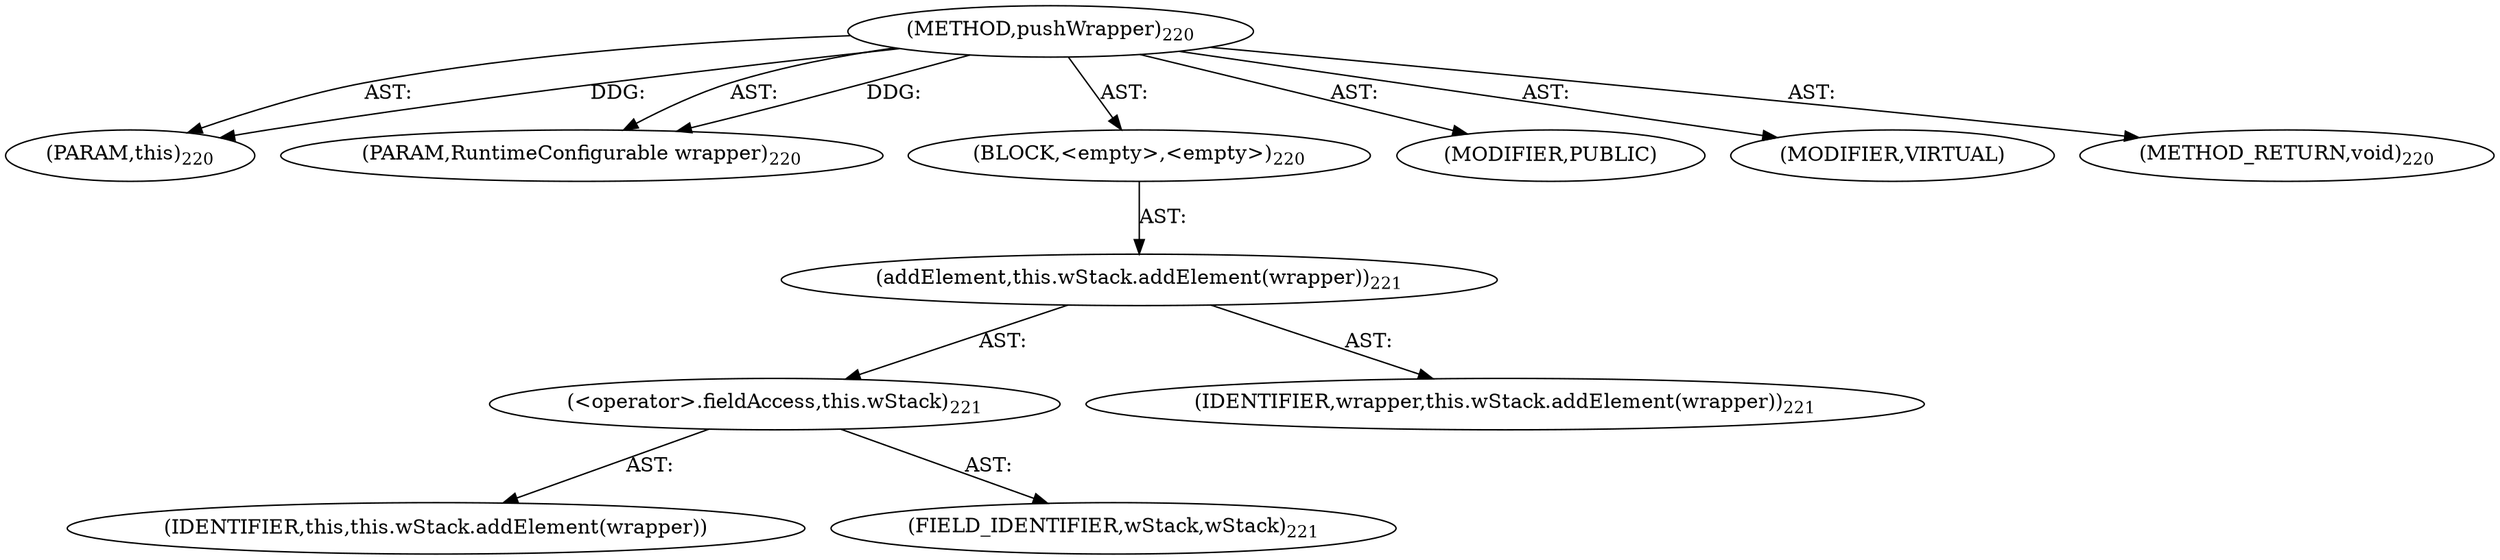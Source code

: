 digraph "pushWrapper" {  
"111669149705" [label = <(METHOD,pushWrapper)<SUB>220</SUB>> ]
"115964117008" [label = <(PARAM,this)<SUB>220</SUB>> ]
"115964117009" [label = <(PARAM,RuntimeConfigurable wrapper)<SUB>220</SUB>> ]
"25769803787" [label = <(BLOCK,&lt;empty&gt;,&lt;empty&gt;)<SUB>220</SUB>> ]
"30064771137" [label = <(addElement,this.wStack.addElement(wrapper))<SUB>221</SUB>> ]
"30064771138" [label = <(&lt;operator&gt;.fieldAccess,this.wStack)<SUB>221</SUB>> ]
"68719476774" [label = <(IDENTIFIER,this,this.wStack.addElement(wrapper))> ]
"55834574877" [label = <(FIELD_IDENTIFIER,wStack,wStack)<SUB>221</SUB>> ]
"68719476775" [label = <(IDENTIFIER,wrapper,this.wStack.addElement(wrapper))<SUB>221</SUB>> ]
"133143986205" [label = <(MODIFIER,PUBLIC)> ]
"133143986206" [label = <(MODIFIER,VIRTUAL)> ]
"128849018889" [label = <(METHOD_RETURN,void)<SUB>220</SUB>> ]
  "111669149705" -> "115964117008"  [ label = "AST: "] 
  "111669149705" -> "115964117009"  [ label = "AST: "] 
  "111669149705" -> "25769803787"  [ label = "AST: "] 
  "111669149705" -> "133143986205"  [ label = "AST: "] 
  "111669149705" -> "133143986206"  [ label = "AST: "] 
  "111669149705" -> "128849018889"  [ label = "AST: "] 
  "25769803787" -> "30064771137"  [ label = "AST: "] 
  "30064771137" -> "30064771138"  [ label = "AST: "] 
  "30064771137" -> "68719476775"  [ label = "AST: "] 
  "30064771138" -> "68719476774"  [ label = "AST: "] 
  "30064771138" -> "55834574877"  [ label = "AST: "] 
  "111669149705" -> "115964117008"  [ label = "DDG: "] 
  "111669149705" -> "115964117009"  [ label = "DDG: "] 
}
